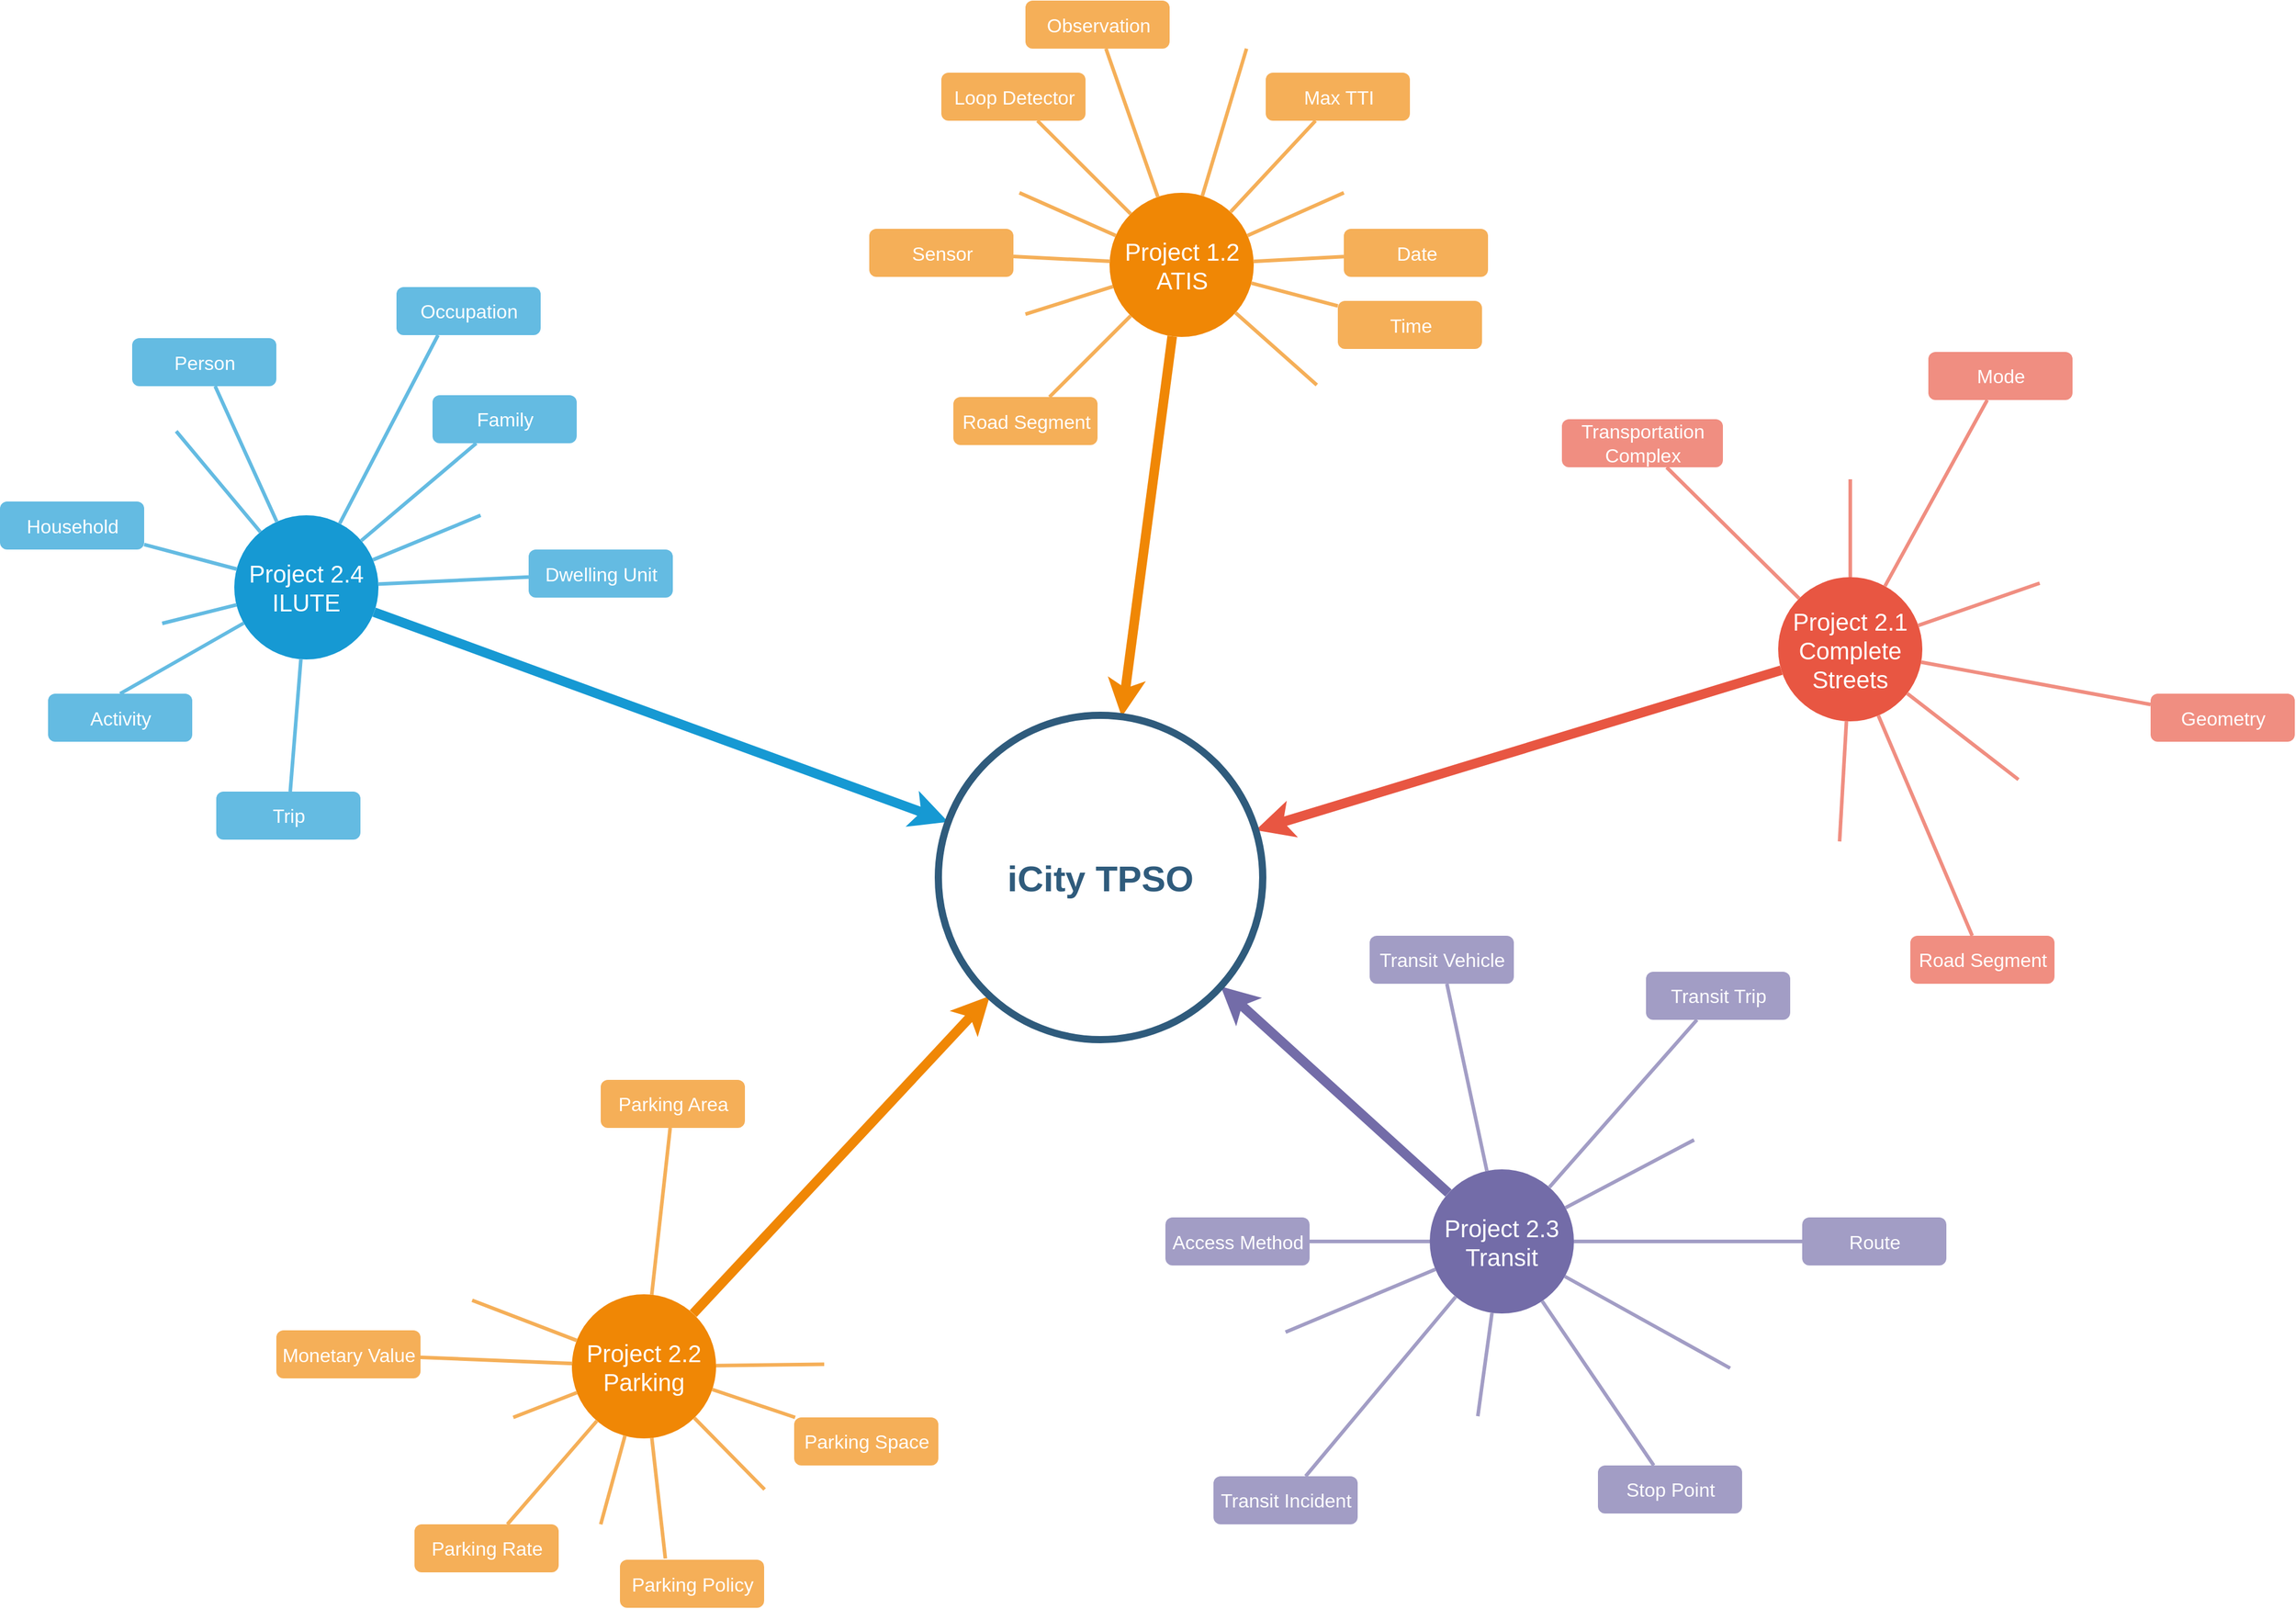 <mxfile version="12.6.5" type="device"><diagram id="6a731a19-8d31-9384-78a2-239565b7b9f0" name="Page-1"><mxGraphModel dx="5614" dy="3700" grid="1" gridSize="10" guides="1" tooltips="1" connect="1" arrows="1" fold="1" page="1" pageScale="1" pageWidth="1169" pageHeight="827" background="#ffffff" math="0" shadow="0"><root><mxCell id="0"/><mxCell id="1" parent="0"/><mxCell id="85ixfE3Xlr-K_CGyKqQY-1541" value="" style="group" vertex="1" connectable="0" parent="1"><mxGeometry x="180" y="81.5" width="1910" height="1338" as="geometry"/></mxCell><mxCell id="1351" value="Project 1.2 ATIS" style="ellipse;whiteSpace=wrap;html=1;shadow=0;fontFamily=Helvetica;fontSize=20;fontColor=#FFFFFF;align=center;strokeWidth=3;fillColor=#F08705;strokeColor=none;gradientColor=none;" parent="85ixfE3Xlr-K_CGyKqQY-1541" vertex="1"><mxGeometry x="923.5" y="160" width="120" height="120" as="geometry"/></mxCell><mxCell id="1352" value="Project 2.1 Complete Streets" style="ellipse;whiteSpace=wrap;html=1;shadow=0;fontFamily=Helvetica;fontSize=20;fontColor=#FFFFFF;align=center;strokeWidth=3;fillColor=#E85642;strokeColor=none;" parent="85ixfE3Xlr-K_CGyKqQY-1541" vertex="1"><mxGeometry x="1480" y="480" width="120" height="120" as="geometry"/></mxCell><mxCell id="1353" value="Project 2.4 ILUTE" style="ellipse;whiteSpace=wrap;html=1;shadow=0;fontFamily=Helvetica;fontSize=20;fontColor=#FFFFFF;align=center;strokeWidth=3;fillColor=#1699D3;strokeColor=none;" parent="85ixfE3Xlr-K_CGyKqQY-1541" vertex="1"><mxGeometry x="195" y="428.5" width="120" height="120" as="geometry"/></mxCell><mxCell id="1354" value="Project 2.3 Transit" style="ellipse;whiteSpace=wrap;html=1;shadow=0;fontFamily=Helvetica;fontSize=20;fontColor=#FFFFFF;align=center;strokeWidth=3;fillColor=#736ca8;strokeColor=none;" parent="85ixfE3Xlr-K_CGyKqQY-1541" vertex="1"><mxGeometry x="1190" y="973" width="120" height="120" as="geometry"/></mxCell><mxCell id="1355" value="Project 2.2 Parking" style="ellipse;whiteSpace=wrap;html=1;shadow=0;fontFamily=Helvetica;fontSize=20;fontColor=#FFFFFF;align=center;strokeWidth=3;fillColor=#F08705;strokeColor=none;" parent="85ixfE3Xlr-K_CGyKqQY-1541" vertex="1"><mxGeometry x="476" y="1077" width="120" height="120" as="geometry"/></mxCell><mxCell id="1357" value="Road Segment" style="rounded=1;fillColor=#f5af58;strokeColor=none;strokeWidth=3;shadow=0;html=1;fontColor=#FFFFFF;fontSize=16;" parent="85ixfE3Xlr-K_CGyKqQY-1541" vertex="1"><mxGeometry x="793.5" y="330" width="120" height="40" as="geometry"/></mxCell><mxCell id="1360" style="endArrow=none;strokeWidth=8;strokeColor=#f08705;html=1;startArrow=classic;startFill=0;" parent="85ixfE3Xlr-K_CGyKqQY-1541" source="1515" target="1351" edge="1"><mxGeometry relative="1" as="geometry"/></mxCell><mxCell id="1361" style="endArrow=none;strokeWidth=8;strokeColor=#E85642;html=1;startArrow=classic;startFill=0;" parent="85ixfE3Xlr-K_CGyKqQY-1541" source="1515" target="1352" edge="1"><mxGeometry relative="1" as="geometry"/></mxCell><mxCell id="1362" style="endArrow=none;strokeWidth=8;strokeColor=#1699D3;html=1;startArrow=classic;startFill=0;" parent="85ixfE3Xlr-K_CGyKqQY-1541" source="1515" target="1353" edge="1"><mxGeometry relative="1" as="geometry"/></mxCell><mxCell id="1364" style="endArrow=none;strokeWidth=8;strokeColor=#736ca8;html=1;startArrow=classic;startFill=0;" parent="85ixfE3Xlr-K_CGyKqQY-1541" source="1515" target="1354" edge="1"><mxGeometry relative="1" as="geometry"/></mxCell><mxCell id="1365" value="" style="edgeStyle=none;endArrow=none;strokeWidth=8;strokeColor=#F08705;html=1;startArrow=classic;startFill=0;" parent="85ixfE3Xlr-K_CGyKqQY-1541" source="1515" target="1355" edge="1"><mxGeometry x="1" y="145" width="100" height="100" as="geometry"><mxPoint x="1" y="245" as="sourcePoint"/><mxPoint x="101" y="145" as="targetPoint"/></mxGeometry></mxCell><mxCell id="1389" value="Sensor" style="rounded=1;fillColor=#f5af58;strokeColor=none;strokeWidth=3;shadow=0;html=1;fontColor=#FFFFFF;fontSize=16;" parent="85ixfE3Xlr-K_CGyKqQY-1541" vertex="1"><mxGeometry x="723.5" y="190" width="120" height="40" as="geometry"/></mxCell><mxCell id="1391" value="Loop Detector" style="rounded=1;fillColor=#f5af58;strokeColor=none;strokeWidth=3;shadow=0;html=1;fontColor=#FFFFFF;fontSize=16;" parent="85ixfE3Xlr-K_CGyKqQY-1541" vertex="1"><mxGeometry x="783.5" y="60" width="120" height="40" as="geometry"/></mxCell><mxCell id="1392" value="Observation" style="rounded=1;fillColor=#f5af58;strokeColor=none;strokeWidth=3;shadow=0;html=1;fontColor=#FFFFFF;fontSize=16;" parent="85ixfE3Xlr-K_CGyKqQY-1541" vertex="1"><mxGeometry x="853.5" width="120" height="40" as="geometry"/></mxCell><mxCell id="1394" value="Max TTI" style="rounded=1;fillColor=#f5af58;strokeColor=none;strokeWidth=3;shadow=0;html=1;fontColor=#FFFFFF;fontSize=16;" parent="85ixfE3Xlr-K_CGyKqQY-1541" vertex="1"><mxGeometry x="1053.5" y="60" width="120" height="40" as="geometry"/></mxCell><mxCell id="1396" value="Date" style="rounded=1;fillColor=#f5af58;strokeColor=none;strokeWidth=3;shadow=0;html=1;fontColor=#FFFFFF;fontSize=16;" parent="85ixfE3Xlr-K_CGyKqQY-1541" vertex="1"><mxGeometry x="1118.5" y="190" width="120" height="40" as="geometry"/></mxCell><mxCell id="1397" value="Time" style="rounded=1;fillColor=#f5af58;strokeColor=none;strokeWidth=3;shadow=0;html=1;fontColor=#FFFFFF;fontSize=16;" parent="85ixfE3Xlr-K_CGyKqQY-1541" vertex="1"><mxGeometry x="1113.5" y="250" width="120" height="40" as="geometry"/></mxCell><mxCell id="1399" value="" style="edgeStyle=none;endArrow=none;strokeWidth=3;strokeColor=#F5AF58;html=1;" parent="85ixfE3Xlr-K_CGyKqQY-1541" source="1351" target="1357" edge="1"><mxGeometry x="-176.5" y="-60" width="100" height="100" as="geometry"><mxPoint x="-176.5" y="40" as="sourcePoint"/><mxPoint x="-76.5" y="-60" as="targetPoint"/></mxGeometry></mxCell><mxCell id="1400" value="" style="edgeStyle=none;endArrow=none;strokeWidth=3;strokeColor=#F5AF58;html=1;" parent="85ixfE3Xlr-K_CGyKqQY-1541" source="1351" edge="1"><mxGeometry x="-176.5" y="-60" width="100" height="100" as="geometry"><mxPoint x="-176.5" y="40" as="sourcePoint"/><mxPoint x="853.5" y="261.053" as="targetPoint"/></mxGeometry></mxCell><mxCell id="1401" value="" style="edgeStyle=none;endArrow=none;strokeWidth=3;strokeColor=#F5AF58;html=1;" parent="85ixfE3Xlr-K_CGyKqQY-1541" source="1351" target="1389" edge="1"><mxGeometry x="-176.5" y="-60" width="100" height="100" as="geometry"><mxPoint x="-176.5" y="40" as="sourcePoint"/><mxPoint x="-76.5" y="-60" as="targetPoint"/></mxGeometry></mxCell><mxCell id="1402" value="" style="edgeStyle=none;endArrow=none;strokeWidth=3;strokeColor=#F5AF58;html=1;" parent="85ixfE3Xlr-K_CGyKqQY-1541" source="1351" edge="1"><mxGeometry x="-176.5" y="-60" width="100" height="100" as="geometry"><mxPoint x="-176.5" y="40" as="sourcePoint"/><mxPoint x="848.5" y="160" as="targetPoint"/></mxGeometry></mxCell><mxCell id="1403" value="" style="edgeStyle=none;endArrow=none;strokeWidth=3;strokeColor=#F5AF58;html=1;" parent="85ixfE3Xlr-K_CGyKqQY-1541" source="1351" target="1391" edge="1"><mxGeometry x="-176.5" y="-60" width="100" height="100" as="geometry"><mxPoint x="-176.5" y="40" as="sourcePoint"/><mxPoint x="-76.5" y="-60" as="targetPoint"/></mxGeometry></mxCell><mxCell id="1404" value="" style="edgeStyle=none;endArrow=none;strokeWidth=3;strokeColor=#F5AF58;html=1;" parent="85ixfE3Xlr-K_CGyKqQY-1541" source="1351" target="1392" edge="1"><mxGeometry x="-176.5" y="-60" width="100" height="100" as="geometry"><mxPoint x="-176.5" y="40" as="sourcePoint"/><mxPoint x="-76.5" y="-60" as="targetPoint"/></mxGeometry></mxCell><mxCell id="1405" value="" style="edgeStyle=none;endArrow=none;strokeWidth=3;strokeColor=#F5AF58;html=1;" parent="85ixfE3Xlr-K_CGyKqQY-1541" source="1351" edge="1"><mxGeometry x="-176.5" y="-60" width="100" height="100" as="geometry"><mxPoint x="-176.5" y="40" as="sourcePoint"/><mxPoint x="1037.5" y="40" as="targetPoint"/></mxGeometry></mxCell><mxCell id="1406" value="" style="edgeStyle=none;endArrow=none;strokeWidth=3;strokeColor=#F5AF58;html=1;" parent="85ixfE3Xlr-K_CGyKqQY-1541" source="1351" target="1394" edge="1"><mxGeometry x="-176.5" y="-60" width="100" height="100" as="geometry"><mxPoint x="-176.5" y="40" as="sourcePoint"/><mxPoint x="-76.5" y="-60" as="targetPoint"/></mxGeometry></mxCell><mxCell id="1407" value="" style="edgeStyle=none;endArrow=none;strokeWidth=3;strokeColor=#F5AF58;html=1;" parent="85ixfE3Xlr-K_CGyKqQY-1541" source="1351" edge="1"><mxGeometry x="-176.5" y="-60" width="100" height="100" as="geometry"><mxPoint x="-176.5" y="40" as="sourcePoint"/><mxPoint x="1118.5" y="160" as="targetPoint"/></mxGeometry></mxCell><mxCell id="1408" value="" style="edgeStyle=none;endArrow=none;strokeWidth=3;strokeColor=#F5AF58;html=1;" parent="85ixfE3Xlr-K_CGyKqQY-1541" source="1351" target="1396" edge="1"><mxGeometry x="-176.5" y="-60" width="100" height="100" as="geometry"><mxPoint x="-176.5" y="40" as="sourcePoint"/><mxPoint x="-76.5" y="-60" as="targetPoint"/></mxGeometry></mxCell><mxCell id="1409" value="" style="edgeStyle=none;endArrow=none;strokeWidth=3;strokeColor=#F5AF58;html=1;" parent="85ixfE3Xlr-K_CGyKqQY-1541" source="1351" target="1397" edge="1"><mxGeometry x="-176.5" y="-60" width="100" height="100" as="geometry"><mxPoint x="-176.5" y="40" as="sourcePoint"/><mxPoint x="-76.5" y="-60" as="targetPoint"/></mxGeometry></mxCell><mxCell id="1410" value="" style="edgeStyle=none;endArrow=none;strokeWidth=3;strokeColor=#F5AF58;html=1;" parent="85ixfE3Xlr-K_CGyKqQY-1541" source="1351" edge="1"><mxGeometry x="-176.5" y="-60" width="100" height="100" as="geometry"><mxPoint x="-176.5" y="40" as="sourcePoint"/><mxPoint x="1096" y="320" as="targetPoint"/></mxGeometry></mxCell><mxCell id="1412" value="Geometry" style="rounded=1;fillColor=#f08e81;strokeColor=none;strokeWidth=3;shadow=0;html=1;fontColor=#FFFFFF;fontSize=16;" parent="85ixfE3Xlr-K_CGyKqQY-1541" vertex="1"><mxGeometry x="1790" y="577" width="120" height="40" as="geometry"/></mxCell><mxCell id="1413" value="Transportation &lt;br&gt;Complex" style="rounded=1;fillColor=#f08e81;strokeColor=none;strokeWidth=3;shadow=0;html=1;fontColor=#FFFFFF;fontSize=16;" parent="85ixfE3Xlr-K_CGyKqQY-1541" vertex="1"><mxGeometry x="1300" y="348.5" width="134" height="40" as="geometry"/></mxCell><mxCell id="1414" value="Road Segment" style="rounded=1;fillColor=#f08e81;strokeColor=none;strokeWidth=3;shadow=0;html=1;fontColor=#FFFFFF;fontSize=16;" parent="85ixfE3Xlr-K_CGyKqQY-1541" vertex="1"><mxGeometry x="1590" y="778.5" width="120" height="40" as="geometry"/></mxCell><mxCell id="1417" value="Mode" style="rounded=1;fillColor=#f08e81;strokeColor=none;strokeWidth=3;shadow=0;html=1;fontColor=#FFFFFF;fontSize=16;" parent="85ixfE3Xlr-K_CGyKqQY-1541" vertex="1"><mxGeometry x="1605" y="292.5" width="120" height="40" as="geometry"/></mxCell><mxCell id="1424" value="" style="edgeStyle=none;endArrow=none;strokeWidth=3;strokeColor=#F08E81;html=1;" parent="85ixfE3Xlr-K_CGyKqQY-1541" source="1352" target="1413" edge="1"><mxGeometry x="-190" y="230" width="100" height="100" as="geometry"><mxPoint x="-190" y="330" as="sourcePoint"/><mxPoint x="-90" y="230" as="targetPoint"/></mxGeometry></mxCell><mxCell id="1425" value="" style="edgeStyle=none;endArrow=none;strokeWidth=3;strokeColor=#F08E81;html=1;" parent="85ixfE3Xlr-K_CGyKqQY-1541" source="1352" target="1414" edge="1"><mxGeometry x="-190" y="230" width="100" height="100" as="geometry"><mxPoint x="-190" y="330" as="sourcePoint"/><mxPoint x="-90" y="230" as="targetPoint"/></mxGeometry></mxCell><mxCell id="1427" value="" style="edgeStyle=none;endArrow=none;strokeWidth=3;strokeColor=#F08E81;html=1;" parent="85ixfE3Xlr-K_CGyKqQY-1541" source="1352" edge="1"><mxGeometry x="-190" y="230" width="100" height="100" as="geometry"><mxPoint x="-190" y="330" as="sourcePoint"/><mxPoint x="1540" y="398.5" as="targetPoint"/></mxGeometry></mxCell><mxCell id="1428" value="" style="edgeStyle=none;endArrow=none;strokeWidth=3;strokeColor=#F08E81;html=1;" parent="85ixfE3Xlr-K_CGyKqQY-1541" source="1352" target="1417" edge="1"><mxGeometry x="-190" y="230" width="100" height="100" as="geometry"><mxPoint x="-190" y="330" as="sourcePoint"/><mxPoint x="-90" y="230" as="targetPoint"/></mxGeometry></mxCell><mxCell id="1430" value="" style="edgeStyle=none;endArrow=none;strokeWidth=3;strokeColor=#F08E81;html=1;" parent="85ixfE3Xlr-K_CGyKqQY-1541" source="1352" edge="1"><mxGeometry x="-190" y="230" width="100" height="100" as="geometry"><mxPoint x="-190" y="330" as="sourcePoint"/><mxPoint x="1697.667" y="485" as="targetPoint"/></mxGeometry></mxCell><mxCell id="1431" value="" style="edgeStyle=none;endArrow=none;strokeWidth=3;strokeColor=#F08E81;html=1;" parent="85ixfE3Xlr-K_CGyKqQY-1541" source="1352" target="1412" edge="1"><mxGeometry x="-190" y="230" width="100" height="100" as="geometry"><mxPoint x="-190" y="330" as="sourcePoint"/><mxPoint x="-90" y="230" as="targetPoint"/></mxGeometry></mxCell><mxCell id="1434" value="" style="edgeStyle=none;endArrow=none;strokeWidth=3;strokeColor=#F08E81;html=1;" parent="85ixfE3Xlr-K_CGyKqQY-1541" source="1352" edge="1"><mxGeometry x="-190" y="230" width="100" height="100" as="geometry"><mxPoint x="-190" y="330" as="sourcePoint"/><mxPoint x="1531.111" y="700" as="targetPoint"/></mxGeometry></mxCell><mxCell id="1435" value="Household" style="rounded=1;fillColor=#64BBE2;strokeColor=none;strokeWidth=3;shadow=0;html=1;fontColor=#FFFFFF;fontSize=16;" parent="85ixfE3Xlr-K_CGyKqQY-1541" vertex="1"><mxGeometry y="417" width="120" height="40" as="geometry"/></mxCell><mxCell id="1437" value="Person" style="rounded=1;fillColor=#64BBE2;strokeColor=none;strokeWidth=3;shadow=0;html=1;fontColor=#FFFFFF;fontSize=16;" parent="85ixfE3Xlr-K_CGyKqQY-1541" vertex="1"><mxGeometry x="110" y="281" width="120" height="40" as="geometry"/></mxCell><mxCell id="1439" value="Family" style="rounded=1;fillColor=#64BBE2;strokeColor=none;strokeWidth=3;shadow=0;html=1;fontColor=#FFFFFF;fontSize=16;" parent="85ixfE3Xlr-K_CGyKqQY-1541" vertex="1"><mxGeometry x="360" y="328.5" width="120" height="40" as="geometry"/></mxCell><mxCell id="1441" value="Trip" style="rounded=1;fillColor=#64BBE2;strokeColor=none;strokeWidth=3;shadow=0;html=1;fontColor=#FFFFFF;fontSize=16;" parent="85ixfE3Xlr-K_CGyKqQY-1541" vertex="1"><mxGeometry x="180" y="658.5" width="120" height="40" as="geometry"/></mxCell><mxCell id="1442" value="Dwelling Unit" style="rounded=1;fillColor=#64BBE2;strokeColor=none;strokeWidth=3;shadow=0;html=1;fontColor=#FFFFFF;fontSize=16;" parent="85ixfE3Xlr-K_CGyKqQY-1541" vertex="1"><mxGeometry x="440" y="457" width="120" height="40" as="geometry"/></mxCell><mxCell id="1446" value="" style="edgeStyle=none;endArrow=none;strokeWidth=3;strokeColor=#64BBE2;html=1;" parent="85ixfE3Xlr-K_CGyKqQY-1541" source="1353" target="1435" edge="1"><mxGeometry x="-1765" y="-181.5" width="100" height="100" as="geometry"><mxPoint x="-1765" y="-81.5" as="sourcePoint"/><mxPoint x="-1665" y="-181.5" as="targetPoint"/></mxGeometry></mxCell><mxCell id="1447" value="" style="edgeStyle=none;endArrow=none;strokeWidth=3;strokeColor=#64BBE2;html=1;" parent="85ixfE3Xlr-K_CGyKqQY-1541" source="1353" edge="1"><mxGeometry x="-1765" y="-181.5" width="100" height="100" as="geometry"><mxPoint x="-1765" y="-81.5" as="sourcePoint"/><mxPoint x="146.667" y="358.5" as="targetPoint"/></mxGeometry></mxCell><mxCell id="1448" value="" style="edgeStyle=none;endArrow=none;strokeWidth=3;strokeColor=#64BBE2;html=1;" parent="85ixfE3Xlr-K_CGyKqQY-1541" source="1353" target="1437" edge="1"><mxGeometry x="-1765" y="-181.5" width="100" height="100" as="geometry"><mxPoint x="-1765" y="-81.5" as="sourcePoint"/><mxPoint x="-1665" y="-181.5" as="targetPoint"/></mxGeometry></mxCell><mxCell id="1449" value="" style="edgeStyle=none;endArrow=none;strokeWidth=3;strokeColor=#64BBE2;html=1;" parent="85ixfE3Xlr-K_CGyKqQY-1541" source="1353" edge="1"><mxGeometry x="-1765" y="-181.5" width="100" height="100" as="geometry"><mxPoint x="-1765" y="-81.5" as="sourcePoint"/><mxPoint x="364.565" y="278.5" as="targetPoint"/></mxGeometry></mxCell><mxCell id="1450" value="" style="edgeStyle=none;endArrow=none;strokeWidth=3;strokeColor=#64BBE2;html=1;" parent="85ixfE3Xlr-K_CGyKqQY-1541" source="1353" target="1439" edge="1"><mxGeometry x="-1765" y="-181.5" width="100" height="100" as="geometry"><mxPoint x="-1765" y="-81.5" as="sourcePoint"/><mxPoint x="-1665" y="-181.5" as="targetPoint"/></mxGeometry></mxCell><mxCell id="1451" value="" style="edgeStyle=none;endArrow=none;strokeWidth=3;strokeColor=#64BBE2;html=1;" parent="85ixfE3Xlr-K_CGyKqQY-1541" source="1353" edge="1"><mxGeometry x="-1765" y="-181.5" width="100" height="100" as="geometry"><mxPoint x="-1765" y="-81.5" as="sourcePoint"/><mxPoint x="400" y="428.5" as="targetPoint"/></mxGeometry></mxCell><mxCell id="1452" value="" style="edgeStyle=none;endArrow=none;strokeWidth=3;strokeColor=#64BBE2;html=1;" parent="85ixfE3Xlr-K_CGyKqQY-1541" source="1353" target="1442" edge="1"><mxGeometry x="-1765" y="-181.5" width="100" height="100" as="geometry"><mxPoint x="-1765" y="-81.5" as="sourcePoint"/><mxPoint x="-1665" y="-181.5" as="targetPoint"/></mxGeometry></mxCell><mxCell id="1453" value="" style="edgeStyle=none;endArrow=none;strokeWidth=3;strokeColor=#64BBE2;html=1;" parent="85ixfE3Xlr-K_CGyKqQY-1541" source="1353" target="1441" edge="1"><mxGeometry x="-1765" y="-181.5" width="100" height="100" as="geometry"><mxPoint x="-1765" y="-81.5" as="sourcePoint"/><mxPoint x="-1665" y="-181.5" as="targetPoint"/></mxGeometry></mxCell><mxCell id="1455" value="" style="edgeStyle=none;endArrow=none;strokeWidth=3;strokeColor=#64BBE2;html=1;entryX=0.5;entryY=0;entryDx=0;entryDy=0;" parent="85ixfE3Xlr-K_CGyKqQY-1541" source="1353" target="73rJi0NMPjJJi4M8cdW4-1561" edge="1"><mxGeometry x="-1765" y="-181.5" width="100" height="100" as="geometry"><mxPoint x="-1765" y="-81.5" as="sourcePoint"/><mxPoint x="189.545" y="578.5" as="targetPoint"/></mxGeometry></mxCell><mxCell id="1456" value="" style="edgeStyle=none;endArrow=none;strokeWidth=3;strokeColor=#64BBE2;html=1;" parent="85ixfE3Xlr-K_CGyKqQY-1541" source="1353" edge="1"><mxGeometry x="-1765" y="-181.5" width="100" height="100" as="geometry"><mxPoint x="-1765" y="-81.5" as="sourcePoint"/><mxPoint x="135" y="518.5" as="targetPoint"/></mxGeometry></mxCell><mxCell id="1457" value="Transit Vehicle" style="rounded=1;fillColor=#a29dc5;strokeColor=none;strokeWidth=3;shadow=0;html=1;fontColor=#FFFFFF;fontSize=16;" parent="85ixfE3Xlr-K_CGyKqQY-1541" vertex="1"><mxGeometry x="1140" y="778.5" width="120" height="40" as="geometry"/></mxCell><mxCell id="1458" value="Transit Incident" style="rounded=1;fillColor=#a29dc5;strokeColor=none;strokeWidth=3;shadow=0;html=1;fontColor=#FFFFFF;fontSize=16;" parent="85ixfE3Xlr-K_CGyKqQY-1541" vertex="1"><mxGeometry x="1010" y="1228.5" width="120" height="40" as="geometry"/></mxCell><mxCell id="1459" value="Transit Trip" style="rounded=1;fillColor=#a29dc5;strokeColor=none;strokeWidth=3;shadow=0;html=1;fontColor=#FFFFFF;fontSize=16;" parent="85ixfE3Xlr-K_CGyKqQY-1541" vertex="1"><mxGeometry x="1370" y="808.5" width="120" height="40" as="geometry"/></mxCell><mxCell id="1460" value="Route" style="rounded=1;fillColor=#a29dc5;strokeColor=none;strokeWidth=3;shadow=0;html=1;fontColor=#FFFFFF;fontSize=16;" parent="85ixfE3Xlr-K_CGyKqQY-1541" vertex="1"><mxGeometry x="1500" y="1013" width="120" height="40" as="geometry"/></mxCell><mxCell id="1461" value="Stop Point" style="rounded=1;fillColor=#a29dc5;strokeColor=none;strokeWidth=3;shadow=0;html=1;fontColor=#FFFFFF;fontSize=16;" parent="85ixfE3Xlr-K_CGyKqQY-1541" vertex="1"><mxGeometry x="1330" y="1219.5" width="120" height="40" as="geometry"/></mxCell><mxCell id="1462" value="Access Method" style="rounded=1;fillColor=#a29dc5;strokeColor=none;strokeWidth=3;shadow=0;html=1;fontColor=#FFFFFF;fontSize=16;" parent="85ixfE3Xlr-K_CGyKqQY-1541" vertex="1"><mxGeometry x="970" y="1013" width="120" height="40" as="geometry"/></mxCell><mxCell id="1463" value="" style="edgeStyle=none;endArrow=none;strokeWidth=3;strokeColor=#A29DC5;html=1;" parent="85ixfE3Xlr-K_CGyKqQY-1541" source="1354" target="1460" edge="1"><mxGeometry x="-270" y="-302" width="100" height="100" as="geometry"><mxPoint x="-270" y="-202" as="sourcePoint"/><mxPoint x="-170" y="-302" as="targetPoint"/></mxGeometry></mxCell><mxCell id="1464" value="" style="edgeStyle=none;endArrow=none;strokeWidth=3;strokeColor=#A29DC5;html=1;" parent="85ixfE3Xlr-K_CGyKqQY-1541" source="1354" target="1461" edge="1"><mxGeometry x="-270" y="-302" width="100" height="100" as="geometry"><mxPoint x="-270" y="-202" as="sourcePoint"/><mxPoint x="-170" y="-302" as="targetPoint"/></mxGeometry></mxCell><mxCell id="1465" value="" style="edgeStyle=none;endArrow=none;strokeWidth=3;strokeColor=#A29DC5;html=1;" parent="85ixfE3Xlr-K_CGyKqQY-1541" source="1354" target="1458" edge="1"><mxGeometry x="-270" y="-302" width="100" height="100" as="geometry"><mxPoint x="-270" y="-202" as="sourcePoint"/><mxPoint x="-170" y="-302" as="targetPoint"/></mxGeometry></mxCell><mxCell id="1466" value="" style="edgeStyle=none;endArrow=none;strokeWidth=3;strokeColor=#A29DC5;html=1;" parent="85ixfE3Xlr-K_CGyKqQY-1541" source="1354" target="1462" edge="1"><mxGeometry x="-270" y="-302" width="100" height="100" as="geometry"><mxPoint x="-270" y="-202" as="sourcePoint"/><mxPoint x="-170" y="-302" as="targetPoint"/></mxGeometry></mxCell><mxCell id="1467" value="" style="edgeStyle=none;endArrow=none;strokeWidth=3;strokeColor=#A29DC5;html=1;" parent="85ixfE3Xlr-K_CGyKqQY-1541" source="1354" target="1457" edge="1"><mxGeometry x="-270" y="-302" width="100" height="100" as="geometry"><mxPoint x="-270" y="-202" as="sourcePoint"/><mxPoint x="-170" y="-302" as="targetPoint"/></mxGeometry></mxCell><mxCell id="1470" value="Parking Space" style="rounded=1;fillColor=#f5af58;strokeColor=none;strokeWidth=3;shadow=0;html=1;fontColor=#FFFFFF;fontSize=16;" parent="85ixfE3Xlr-K_CGyKqQY-1541" vertex="1"><mxGeometry x="661" y="1179.5" width="120" height="40" as="geometry"/></mxCell><mxCell id="1473" value="Parking Rate" style="rounded=1;fillColor=#f5af58;strokeColor=none;strokeWidth=3;shadow=0;html=1;fontColor=#FFFFFF;fontSize=16;" parent="85ixfE3Xlr-K_CGyKqQY-1541" vertex="1"><mxGeometry x="345" y="1268.5" width="120" height="40" as="geometry"/></mxCell><mxCell id="1475" value="Monetary Value" style="rounded=1;fillColor=#f5af58;strokeColor=none;strokeWidth=3;shadow=0;html=1;fontColor=#FFFFFF;fontSize=16;" parent="85ixfE3Xlr-K_CGyKqQY-1541" vertex="1"><mxGeometry x="230" y="1107" width="120" height="40" as="geometry"/></mxCell><mxCell id="1478" value="Parking Area" style="rounded=1;fillColor=#f5af58;strokeColor=none;strokeWidth=3;shadow=0;html=1;fontColor=#FFFFFF;fontSize=16;" parent="85ixfE3Xlr-K_CGyKqQY-1541" vertex="1"><mxGeometry x="500" y="898.5" width="120" height="40" as="geometry"/></mxCell><mxCell id="1479" value="" style="edgeStyle=none;endArrow=none;strokeWidth=3;strokeColor=#F5AF58;html=1;" parent="85ixfE3Xlr-K_CGyKqQY-1541" source="1355" target="1478" edge="1"><mxGeometry x="-444" y="-193" width="100" height="100" as="geometry"><mxPoint x="-444" y="-93" as="sourcePoint"/><mxPoint x="-344" y="-193" as="targetPoint"/></mxGeometry></mxCell><mxCell id="1481" value="" style="edgeStyle=none;endArrow=none;strokeWidth=3;strokeColor=#F5AF58;html=1;" parent="85ixfE3Xlr-K_CGyKqQY-1541" source="1355" edge="1"><mxGeometry x="-444" y="-193" width="100" height="100" as="geometry"><mxPoint x="-444" y="-93" as="sourcePoint"/><mxPoint x="686" y="1135.214" as="targetPoint"/></mxGeometry></mxCell><mxCell id="1482" value="" style="edgeStyle=none;endArrow=none;strokeWidth=3;strokeColor=#F5AF58;html=1;" parent="85ixfE3Xlr-K_CGyKqQY-1541" source="1355" target="1470" edge="1"><mxGeometry x="-444" y="-193" width="100" height="100" as="geometry"><mxPoint x="-444" y="-93" as="sourcePoint"/><mxPoint x="-344" y="-193" as="targetPoint"/></mxGeometry></mxCell><mxCell id="1483" value="" style="edgeStyle=none;endArrow=none;strokeWidth=3;strokeColor=#F5AF58;html=1;" parent="85ixfE3Xlr-K_CGyKqQY-1541" source="1355" edge="1"><mxGeometry x="-444" y="-193" width="100" height="100" as="geometry"><mxPoint x="-444" y="-93" as="sourcePoint"/><mxPoint x="636.408" y="1239.5" as="targetPoint"/></mxGeometry></mxCell><mxCell id="1484" value="" style="edgeStyle=none;endArrow=none;strokeWidth=3;strokeColor=#F5AF58;html=1;" parent="85ixfE3Xlr-K_CGyKqQY-1541" source="1355" edge="1"><mxGeometry x="-444" y="-193" width="100" height="100" as="geometry"><mxPoint x="-444" y="-93" as="sourcePoint"/><mxPoint x="553.778" y="1297" as="targetPoint"/></mxGeometry></mxCell><mxCell id="1485" value="" style="edgeStyle=none;endArrow=none;strokeWidth=3;strokeColor=#F5AF58;html=1;" parent="85ixfE3Xlr-K_CGyKqQY-1541" source="1355" target="1473" edge="1"><mxGeometry x="-444" y="-193" width="100" height="100" as="geometry"><mxPoint x="-444" y="-93" as="sourcePoint"/><mxPoint x="-344" y="-193" as="targetPoint"/></mxGeometry></mxCell><mxCell id="1486" value="" style="edgeStyle=none;endArrow=none;strokeWidth=3;strokeColor=#F5AF58;html=1;" parent="85ixfE3Xlr-K_CGyKqQY-1541" source="1355" edge="1"><mxGeometry x="-444" y="-193" width="100" height="100" as="geometry"><mxPoint x="-444" y="-93" as="sourcePoint"/><mxPoint x="427.2" y="1179.5" as="targetPoint"/></mxGeometry></mxCell><mxCell id="1487" value="" style="edgeStyle=none;endArrow=none;strokeWidth=3;strokeColor=#F5AF58;html=1;" parent="85ixfE3Xlr-K_CGyKqQY-1541" source="1355" target="1475" edge="1"><mxGeometry x="-444" y="-193" width="100" height="100" as="geometry"><mxPoint x="-444" y="-93" as="sourcePoint"/><mxPoint x="-344" y="-193" as="targetPoint"/></mxGeometry></mxCell><mxCell id="1488" value="" style="edgeStyle=none;endArrow=none;strokeWidth=3;strokeColor=#F5AF58;html=1;" parent="85ixfE3Xlr-K_CGyKqQY-1541" source="1355" edge="1"><mxGeometry x="-444" y="-193" width="100" height="100" as="geometry"><mxPoint x="-444" y="-93" as="sourcePoint"/><mxPoint x="393" y="1082" as="targetPoint"/></mxGeometry></mxCell><mxCell id="1489" value="" style="edgeStyle=none;endArrow=none;strokeWidth=3;strokeColor=#F5AF58;html=1;" parent="85ixfE3Xlr-K_CGyKqQY-1541" source="1355" edge="1"><mxGeometry x="-444" y="-193" width="100" height="100" as="geometry"><mxPoint x="-444" y="-93" as="sourcePoint"/><mxPoint x="500" y="1268.5" as="targetPoint"/></mxGeometry></mxCell><mxCell id="1514" style="edgeStyle=orthogonalEdgeStyle;rounded=0;html=1;exitX=0.75;exitY=0;entryX=0.75;entryY=0;startArrow=none;startFill=0;endArrow=block;endFill=1;jettySize=auto;orthogonalLoop=1;strokeColor=#12aab5;strokeWidth=6;fontSize=20;fontColor=#2F5B7C;" parent="85ixfE3Xlr-K_CGyKqQY-1541" source="1414" target="1414" edge="1"><mxGeometry relative="1" as="geometry"/></mxCell><mxCell id="1515" value="iCity TPSO" style="ellipse;whiteSpace=wrap;html=1;shadow=0;fontFamily=Helvetica;fontSize=30;fontColor=#2F5B7C;align=center;strokeColor=#2F5B7C;strokeWidth=6;fillColor=#FFFFFF;fontStyle=1;gradientColor=none;" parent="85ixfE3Xlr-K_CGyKqQY-1541" vertex="1"><mxGeometry x="781" y="595" width="270" height="270" as="geometry"/></mxCell><mxCell id="1541" value="" style="edgeStyle=none;endArrow=none;strokeWidth=3;strokeColor=#A29DC5;html=1;" parent="85ixfE3Xlr-K_CGyKqQY-1541" source="1354" target="1459" edge="1"><mxGeometry x="-1695" y="-607" width="100" height="100" as="geometry"><mxPoint x="-1695" y="-507" as="sourcePoint"/><mxPoint x="-1595" y="-607" as="targetPoint"/></mxGeometry></mxCell><mxCell id="73rJi0NMPjJJi4M8cdW4-1542" value="Parking Policy" style="rounded=1;fillColor=#f5af58;strokeColor=none;strokeWidth=3;shadow=0;html=1;fontColor=#FFFFFF;fontSize=16;" parent="85ixfE3Xlr-K_CGyKqQY-1541" vertex="1"><mxGeometry x="516" y="1298" width="120" height="40" as="geometry"/></mxCell><mxCell id="73rJi0NMPjJJi4M8cdW4-1560" value="Occupation" style="rounded=1;fillColor=#64BBE2;strokeColor=none;strokeWidth=3;shadow=0;html=1;fontColor=#FFFFFF;fontSize=16;" parent="85ixfE3Xlr-K_CGyKqQY-1541" vertex="1"><mxGeometry x="330" y="238.5" width="120" height="40" as="geometry"/></mxCell><mxCell id="73rJi0NMPjJJi4M8cdW4-1561" value="Activity" style="rounded=1;fillColor=#64BBE2;strokeColor=none;strokeWidth=3;shadow=0;html=1;fontColor=#FFFFFF;fontSize=16;" parent="85ixfE3Xlr-K_CGyKqQY-1541" vertex="1"><mxGeometry x="40" y="577" width="120" height="40" as="geometry"/></mxCell><mxCell id="73rJi0NMPjJJi4M8cdW4-1567" value="" style="edgeStyle=none;endArrow=none;strokeWidth=3;strokeColor=#F08E81;html=1;" parent="85ixfE3Xlr-K_CGyKqQY-1541" source="1352" edge="1"><mxGeometry x="-180" y="240" width="100" height="100" as="geometry"><mxPoint x="1606.699" y="530.373" as="sourcePoint"/><mxPoint x="1680" y="648.5" as="targetPoint"/></mxGeometry></mxCell><mxCell id="73rJi0NMPjJJi4M8cdW4-1570" value="" style="edgeStyle=none;endArrow=none;strokeWidth=3;strokeColor=#A29DC5;html=1;" parent="85ixfE3Xlr-K_CGyKqQY-1541" source="1354" edge="1"><mxGeometry x="-1685" y="-597" width="100" height="100" as="geometry"><mxPoint x="1299.649" y="997.967" as="sourcePoint"/><mxPoint x="1410" y="948.5" as="targetPoint"/></mxGeometry></mxCell><mxCell id="73rJi0NMPjJJi4M8cdW4-1571" value="" style="edgeStyle=none;endArrow=none;strokeWidth=3;strokeColor=#A29DC5;html=1;" parent="85ixfE3Xlr-K_CGyKqQY-1541" source="1354" edge="1"><mxGeometry x="-1675" y="-587" width="100" height="100" as="geometry"><mxPoint x="1313.124" y="1015.11" as="sourcePoint"/><mxPoint x="1440" y="1138.5" as="targetPoint"/></mxGeometry></mxCell><mxCell id="73rJi0NMPjJJi4M8cdW4-1572" value="" style="edgeStyle=none;endArrow=none;strokeWidth=3;strokeColor=#A29DC5;html=1;" parent="85ixfE3Xlr-K_CGyKqQY-1541" source="1354" edge="1"><mxGeometry x="-1665" y="-577" width="100" height="100" as="geometry"><mxPoint x="1312.631" y="1071.809" as="sourcePoint"/><mxPoint x="1230" y="1178.5" as="targetPoint"/></mxGeometry></mxCell><mxCell id="73rJi0NMPjJJi4M8cdW4-1573" value="" style="edgeStyle=none;endArrow=none;strokeWidth=3;strokeColor=#A29DC5;html=1;" parent="85ixfE3Xlr-K_CGyKqQY-1541" source="1354" edge="1"><mxGeometry x="-1655" y="-567" width="100" height="100" as="geometry"><mxPoint x="1251.746" y="1102.43" as="sourcePoint"/><mxPoint x="1070" y="1108.5" as="targetPoint"/></mxGeometry></mxCell></root></mxGraphModel></diagram></mxfile>